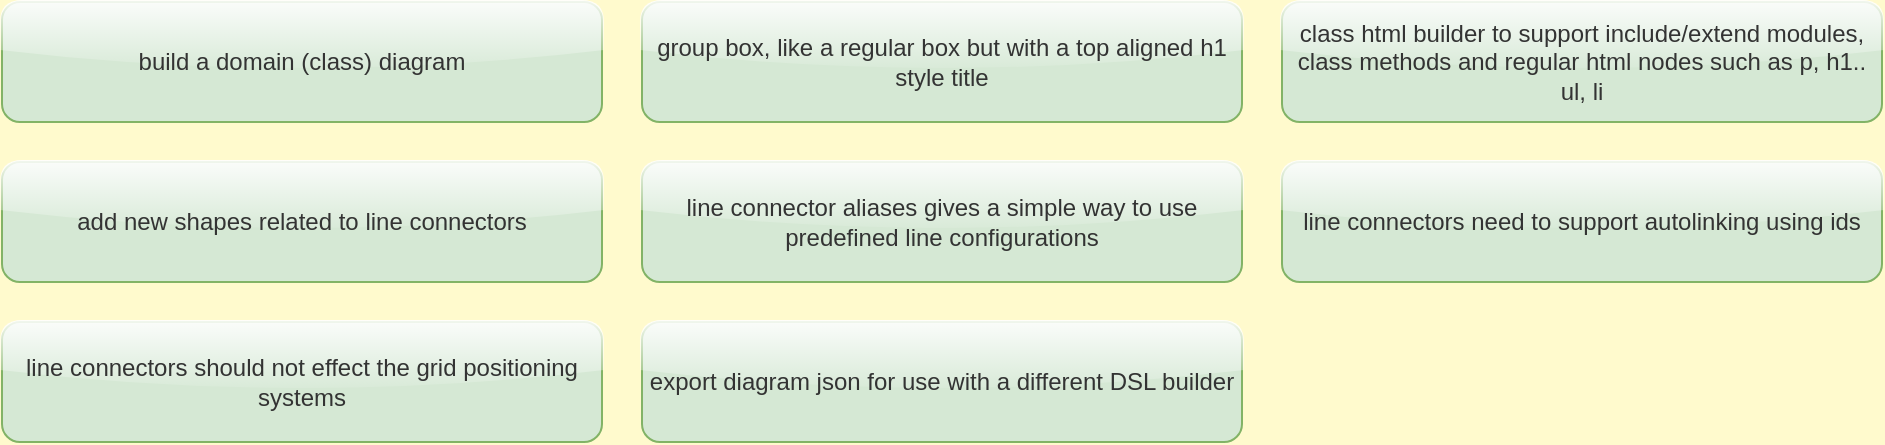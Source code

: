 <mxfile>
  <diagram id="7yZ" name="In progress">
    <mxGraphModel dx="0" dy="0" background="#FFFACD" grid="0" gridSize="10" guides="1" tooltips="1" connect="1" arrows="1" fold="1" page="1" pageScale="1" pageWidth="1169" pageHeight="827" math="0" shadow="0">
      <root>
        <mxCell id="page_root_7yZ" parent="7yZ"/>
        <mxCell id="node_root_7yZ" parent="page_root_7yZ"/>
        <mxCell id="7yZ-2" value="build a domain (class) diagram" style="whiteSpace=wrap;html=1;rounded=1;glass=1;fillColor=#d5e8d4;strokeColor=#82b366;fontColor=#333333" vertex="1" parent="node_root_7yZ">
          <mxGeometry x="10" y="10" width="300" height="60" as="geometry"/>
        </mxCell>
        <mxCell id="7yZ-3" value="group box, like a regular box but with a top aligned h1 style title" style="whiteSpace=wrap;html=1;rounded=1;glass=1;fillColor=#d5e8d4;strokeColor=#82b366;fontColor=#333333" vertex="1" parent="node_root_7yZ">
          <mxGeometry x="330" y="10" width="300" height="60" as="geometry"/>
        </mxCell>
        <mxCell id="7yZ-4" value="class html builder to support include/extend modules, class methods and regular html nodes such as p, h1.. ul, li" style="whiteSpace=wrap;html=1;rounded=1;glass=1;fillColor=#d5e8d4;strokeColor=#82b366;fontColor=#333333" vertex="1" parent="node_root_7yZ">
          <mxGeometry x="650" y="10" width="300" height="60" as="geometry"/>
        </mxCell>
        <mxCell id="7yZ-5" value="add new shapes related to line connectors" style="whiteSpace=wrap;html=1;rounded=1;glass=1;fillColor=#d5e8d4;strokeColor=#82b366;fontColor=#333333" vertex="1" parent="node_root_7yZ">
          <mxGeometry x="10" y="90" width="300" height="60" as="geometry"/>
        </mxCell>
        <mxCell id="7yZ-6" value="line connector aliases gives a simple way to use predefined line configurations" style="whiteSpace=wrap;html=1;rounded=1;glass=1;fillColor=#d5e8d4;strokeColor=#82b366;fontColor=#333333" vertex="1" parent="node_root_7yZ">
          <mxGeometry x="330" y="90" width="300" height="60" as="geometry"/>
        </mxCell>
        <mxCell id="7yZ-7" value="line connectors need to support autolinking using ids" style="whiteSpace=wrap;html=1;rounded=1;glass=1;fillColor=#d5e8d4;strokeColor=#82b366;fontColor=#333333" vertex="1" parent="node_root_7yZ">
          <mxGeometry x="650" y="90" width="300" height="60" as="geometry"/>
        </mxCell>
        <mxCell id="7yZ-8" value="line connectors should not effect the grid positioning systems" style="whiteSpace=wrap;html=1;rounded=1;glass=1;fillColor=#d5e8d4;strokeColor=#82b366;fontColor=#333333" vertex="1" parent="node_root_7yZ">
          <mxGeometry x="10" y="170" width="300" height="60" as="geometry"/>
        </mxCell>
        <mxCell id="7yZ-9" value="export diagram json for use with a different DSL builder" style="whiteSpace=wrap;html=1;rounded=1;glass=1;fillColor=#d5e8d4;strokeColor=#82b366;fontColor=#333333" vertex="1" parent="node_root_7yZ">
          <mxGeometry x="330" y="170" width="300" height="60" as="geometry"/>
        </mxCell>
      </root>
    </mxGraphModel>
  </diagram>
  <diagram id="Oic" name="To Do">
    <mxGraphModel dx="0" dy="0" background="#FFFACD" grid="0" gridSize="10" guides="1" tooltips="1" connect="1" arrows="1" fold="1" page="1" pageScale="1" pageWidth="1169" pageHeight="827" math="0" shadow="0">
      <root>
        <mxCell id="page_root_Oic" parent="Oic"/>
        <mxCell id="node_root_Oic" parent="page_root_Oic"/>
        <mxCell id="Oic-2" value="add page background to theme, use it whenever the theme is set at a diagram/page level" style="whiteSpace=wrap;html=1;rounded=1;glass=1;fillColor=#dae8fc;strokeColor=#6c8ebf;fontColor=#333333" vertex="1" parent="node_root_Oic">
          <mxGeometry x="10" y="10" width="300" height="60" as="geometry"/>
        </mxCell>
        <mxCell id="Oic-3" value="move DrawioDsl::Formatters::Factory::FORMATTERS to resource file" style="whiteSpace=wrap;html=1;rounded=1;glass=1;fillColor=#dae8fc;strokeColor=#6c8ebf;fontColor=#333333" vertex="1" parent="node_root_Oic">
          <mxGeometry x="330" y="10" width="300" height="60" as="geometry"/>
        </mxCell>
        <mxCell id="Oic-4" value="move DrawioDsl::Formatters::StyleBuilder::MAPPINGS to resource file" style="whiteSpace=wrap;html=1;rounded=1;glass=1;fillColor=#dae8fc;strokeColor=#6c8ebf;fontColor=#333333" vertex="1" parent="node_root_Oic">
          <mxGeometry x="650" y="10" width="300" height="60" as="geometry"/>
        </mxCell>
        <mxCell id="Oic-5" value="settings style attributes need to de-duplicate, might be best to utilize the new StyleBuilder class" style="whiteSpace=wrap;html=1;rounded=1;glass=1;fillColor=#dae8fc;strokeColor=#6c8ebf;fontColor=#333333" vertex="1" parent="node_root_Oic">
          <mxGeometry x="10" y="90" width="300" height="60" as="geometry"/>
        </mxCell>
        <mxCell id="Oic-6" value="write SVG directly into other projects" style="whiteSpace=wrap;html=1;rounded=1;glass=1;fillColor=#dae8fc;strokeColor=#6c8ebf;fontColor=#333333" vertex="1" parent="node_root_Oic">
          <mxGeometry x="330" y="90" width="300" height="60" as="geometry"/>
        </mxCell>
        <mxCell id="Oic-7" value="add :shape, :line and :text to random shape generator" style="whiteSpace=wrap;html=1;rounded=1;glass=1;fillColor=#dae8fc;strokeColor=#6c8ebf;fontColor=#333333" vertex="1" parent="node_root_Oic">
          <mxGeometry x="650" y="90" width="300" height="60" as="geometry"/>
        </mxCell>
        <mxCell id="Oic-8" value="Nodes need to support child nodes" style="whiteSpace=wrap;html=1;rounded=1;glass=1;fillColor=#dae8fc;strokeColor=#6c8ebf;fontColor=#333333" vertex="1" parent="node_root_Oic">
          <mxGeometry x="10" y="170" width="300" height="60" as="geometry"/>
        </mxCell>
        <mxCell id="Oic-9" value="Grid layout does not position itself in relation to the last element" style="whiteSpace=wrap;html=1;rounded=1;glass=1;fillColor=#dae8fc;strokeColor=#6c8ebf;fontColor=#333333" vertex="1" parent="node_root_Oic">
          <mxGeometry x="330" y="170" width="300" height="60" as="geometry"/>
        </mxCell>
        <mxCell id="Oic-10" value="Dynamic sized shapes that expand to the size of their text" style="whiteSpace=wrap;html=1;rounded=1;glass=1;fillColor=#dae8fc;strokeColor=#6c8ebf;fontColor=#333333" vertex="1" parent="node_root_Oic">
          <mxGeometry x="650" y="170" width="300" height="60" as="geometry"/>
        </mxCell>
        <mxCell id="Oic-11" value="Control of text padding left, right, top and bottom" style="whiteSpace=wrap;html=1;rounded=1;glass=1;fillColor=#dae8fc;strokeColor=#6c8ebf;fontColor=#333333" vertex="1" parent="node_root_Oic">
          <mxGeometry x="10" y="250" width="300" height="60" as="geometry"/>
        </mxCell>
        <mxCell id="Oic-12" value="Improve the theme control over text-only shapes" style="whiteSpace=wrap;html=1;rounded=1;glass=1;fillColor=#dae8fc;strokeColor=#6c8ebf;fontColor=#333333" vertex="1" parent="node_root_Oic">
          <mxGeometry x="330" y="250" width="300" height="60" as="geometry"/>
        </mxCell>
        <mxCell id="Oic-13" value="x,y settings do not work for shapes within a grid layout" style="whiteSpace=wrap;html=1;rounded=1;glass=1;fillColor=#dae8fc;strokeColor=#6c8ebf;fontColor=#333333" vertex="1" parent="node_root_Oic">
          <mxGeometry x="650" y="250" width="300" height="60" as="geometry"/>
        </mxCell>
        <mxCell id="Oic-14" value="page layout so that you drop elements on and they are positioned correctly, e.g centered, left, right, etc, maybe a grid layout with a wrap of 1 and a width of the page is sufficient" style="whiteSpace=wrap;html=1;rounded=1;glass=1;fillColor=#dae8fc;strokeColor=#6c8ebf;fontColor=#333333" vertex="1" parent="node_root_Oic">
          <mxGeometry x="10" y="330" width="300" height="60" as="geometry"/>
        </mxCell>
      </root>
    </mxGraphModel>
  </diagram>
  <diagram id="KHu" name="Done">
    <mxGraphModel dx="0" dy="0" background="#FFFACD" grid="0" gridSize="10" guides="1" tooltips="1" connect="1" arrows="1" fold="1" page="1" pageScale="1" pageWidth="1169" pageHeight="827" math="0" shadow="0">
      <root>
        <mxCell id="page_root_KHu" parent="KHu"/>
        <mxCell id="node_root_KHu" parent="page_root_KHu"/>
        <mxCell id="KHu-2" value="build configuration for line strokes %i[dashed dotted dashdot dashdotdot dotdotdot longdash)" style="whiteSpace=wrap;html=1;rounded=1;glass=1;fillColor=#f8cecc;strokeColor=#b85450;fontColor=#333333" vertex="1" parent="node_root_KHu">
          <mxGeometry x="10" y="10" width="300" height="60" as="geometry"/>
        </mxCell>
        <mxCell id="KHu-3" value="build configuration for line compass %i[n ne e se s sw w nw]" style="whiteSpace=wrap;html=1;rounded=1;glass=1;fillColor=#f8cecc;strokeColor=#b85450;fontColor=#333333" vertex="1" parent="node_root_KHu">
          <mxGeometry x="330" y="10" width="300" height="60" as="geometry"/>
        </mxCell>
        <mxCell id="KHu-4" value="build configuration for line shape %i[style1 style2 style3 style4]" style="whiteSpace=wrap;html=1;rounded=1;glass=1;fillColor=#f8cecc;strokeColor=#b85450;fontColor=#333333" vertex="1" parent="node_root_KHu">
          <mxGeometry x="650" y="10" width="300" height="60" as="geometry"/>
        </mxCell>
        <mxCell id="KHu-5" value="build configuration for arrows %i[straight triangle diamond circle cross short default none plain skewed_dash concave er_many er_one er_one_optional er_one_mandatory er_many_optional er_many_mandatory]" style="whiteSpace=wrap;html=1;rounded=1;glass=1;fillColor=#f8cecc;strokeColor=#b85450;fontColor=#333333" vertex="1" parent="node_root_KHu">
          <mxGeometry x="10" y="90" width="300" height="60" as="geometry"/>
        </mxCell>
        <mxCell id="KHu-6" value="refactor the shape-&gt;text_only (boolean) to category (symbol)" style="whiteSpace=wrap;html=1;rounded=1;glass=1;fillColor=#f8cecc;strokeColor=#b85450;fontColor=#333333" vertex="1" parent="node_root_KHu">
          <mxGeometry x="330" y="90" width="300" height="60" as="geometry"/>
        </mxCell>
        <mxCell id="KHu-7" value="ensure that ids are working as expected" style="whiteSpace=wrap;html=1;rounded=1;glass=1;fillColor=#f8cecc;strokeColor=#b85450;fontColor=#333333" vertex="1" parent="node_root_KHu">
          <mxGeometry x="650" y="90" width="300" height="60" as="geometry"/>
        </mxCell>
        <mxCell id="KHu-8" value="alter the initial parameter of all shapes so that it can be an ID, without named attribute" style="whiteSpace=wrap;html=1;rounded=1;glass=1;fillColor=#f8cecc;strokeColor=#b85450;fontColor=#333333" vertex="1" parent="node_root_KHu">
          <mxGeometry x="10" y="170" width="300" height="60" as="geometry"/>
        </mxCell>
        <mxCell id="KHu-9" value="move project-plan files" style="whiteSpace=wrap;html=1;rounded=1;glass=1;fillColor=#f8cecc;strokeColor=#b85450;fontColor=#333333" vertex="1" parent="node_root_KHu">
          <mxGeometry x="330" y="170" width="300" height="60" as="geometry"/>
        </mxCell>
        <mxCell id="KHu-10" value="alter configure_shape so it sets the default shape key and use that for selecting the default HTML formatter" style="whiteSpace=wrap;html=1;rounded=1;glass=1;fillColor=#f8cecc;strokeColor=#b85450;fontColor=#333333" vertex="1" parent="node_root_KHu">
          <mxGeometry x="650" y="170" width="300" height="60" as="geometry"/>
        </mxCell>
        <mxCell id="KHu-11" value="add todo shape to simplify project plan drawing" style="whiteSpace=wrap;html=1;rounded=1;glass=1;fillColor=#f8cecc;strokeColor=#b85450;fontColor=#333333" vertex="1" parent="node_root_KHu">
          <mxGeometry x="10" y="250" width="300" height="60" as="geometry"/>
        </mxCell>
        <mxCell id="KHu-12" value="introduce .value property to shape and let it use either formatted HTML or plain text title" style="whiteSpace=wrap;html=1;rounded=1;glass=1;fillColor=#f8cecc;strokeColor=#b85450;fontColor=#333333" vertex="1" parent="node_root_KHu">
          <mxGeometry x="330" y="250" width="300" height="60" as="geometry"/>
        </mxCell>
        <mxCell id="KHu-13" value="formatter DSL that can render HTML directly into the value property" style="whiteSpace=wrap;html=1;rounded=1;glass=1;fillColor=#f8cecc;strokeColor=#b85450;fontColor=#333333" vertex="1" parent="node_root_KHu">
          <mxGeometry x="650" y="250" width="300" height="60" as="geometry"/>
        </mxCell>
        <mxCell id="KHu-14" value="formatter DSL for class and interface generation" style="whiteSpace=wrap;html=1;rounded=1;glass=1;fillColor=#f8cecc;strokeColor=#b85450;fontColor=#333333" vertex="1" parent="node_root_KHu">
          <mxGeometry x="10" y="330" width="300" height="60" as="geometry"/>
        </mxCell>
        <mxCell id="KHu-15" value="generate extension based graphics based on drawio extensions.js" style="whiteSpace=wrap;html=1;rounded=1;glass=1;fillColor=#f8cecc;strokeColor=#b85450;fontColor=#333333" vertex="1" parent="node_root_KHu">
          <mxGeometry x="330" y="330" width="300" height="60" as="geometry"/>
        </mxCell>
        <mxCell id="KHu-16" value="active? flag on page defaulting to true. set to false to exclude page from diagram." style="whiteSpace=wrap;html=1;rounded=1;glass=1;fillColor=#f8cecc;strokeColor=#b85450;fontColor=#333333" vertex="1" parent="node_root_KHu">
          <mxGeometry x="650" y="330" width="300" height="60" as="geometry"/>
        </mxCell>
        <mxCell id="KHu-17" value="first level child nodes need to hang of node 1" style="whiteSpace=wrap;html=1;rounded=1;glass=1;fillColor=#f8cecc;strokeColor=#b85450;fontColor=#333333" vertex="1" parent="node_root_KHu">
          <mxGeometry x="10" y="410" width="300" height="60" as="geometry"/>
        </mxCell>
        <mxCell id="KHu-18" value="node has child nodes and add_node will set a nodes parent" style="whiteSpace=wrap;html=1;rounded=1;glass=1;fillColor=#f8cecc;strokeColor=#b85450;fontColor=#333333" vertex="1" parent="node_root_KHu">
          <mxGeometry x="330" y="410" width="300" height="60" as="geometry"/>
        </mxCell>
        <mxCell id="KHu-19" value="nodes can belong to a parent node, the top level node responds with truthy to root?" style="whiteSpace=wrap;html=1;rounded=1;glass=1;fillColor=#f8cecc;strokeColor=#b85450;fontColor=#333333" vertex="1" parent="node_root_KHu">
          <mxGeometry x="650" y="410" width="300" height="60" as="geometry"/>
        </mxCell>
        <mxCell id="KHu-20" value="add sample diagram for the github readme file" style="whiteSpace=wrap;html=1;rounded=1;glass=1;fillColor=#f8cecc;strokeColor=#b85450;fontColor=#333333" vertex="1" parent="node_root_KHu">
          <mxGeometry x="10" y="490" width="300" height="60" as="geometry"/>
        </mxCell>
        <mxCell id="KHu-21" value="write samples into docs folder and display in readme" style="whiteSpace=wrap;html=1;rounded=1;glass=1;fillColor=#f8cecc;strokeColor=#b85450;fontColor=#333333" vertex="1" parent="node_root_KHu">
          <mxGeometry x="330" y="490" width="300" height="60" as="geometry"/>
        </mxCell>
        <mxCell id="KHu-22" value="add export as .PNG, needs to take a page number as the PNG will not support multiple pages" style="whiteSpace=wrap;html=1;rounded=1;glass=1;fillColor=#f8cecc;strokeColor=#b85450;fontColor=#333333" vertex="1" parent="node_root_KHu">
          <mxGeometry x="650" y="490" width="300" height="60" as="geometry"/>
        </mxCell>
        <mxCell id="KHu-23" value="add export as .SVG, needs to take a page number as the SVG will not support multiple pages" style="whiteSpace=wrap;html=1;rounded=1;glass=1;fillColor=#f8cecc;strokeColor=#b85450;fontColor=#333333" vertex="1" parent="node_root_KHu">
          <mxGeometry x="10" y="570" width="300" height="60" as="geometry"/>
        </mxCell>
        <mxCell id="KHu-24" value="add save as .drawio" style="whiteSpace=wrap;html=1;rounded=1;glass=1;fillColor=#f8cecc;strokeColor=#b85450;fontColor=#333333" vertex="1" parent="node_root_KHu">
          <mxGeometry x="330" y="570" width="300" height="60" as="geometry"/>
        </mxCell>
      </root>
    </mxGraphModel>
  </diagram>
</mxfile>